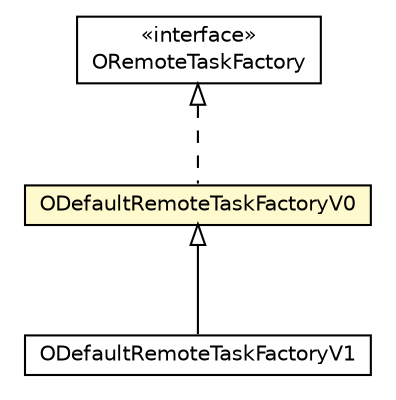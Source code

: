 #!/usr/local/bin/dot
#
# Class diagram 
# Generated by UMLGraph version R5_6-24-gf6e263 (http://www.umlgraph.org/)
#

digraph G {
	edge [fontname="Helvetica",fontsize=10,labelfontname="Helvetica",labelfontsize=10];
	node [fontname="Helvetica",fontsize=10,shape=plaintext];
	nodesep=0.25;
	ranksep=0.5;
	// com.orientechnologies.orient.server.distributed.ORemoteTaskFactory
	c2646072 [label=<<table title="com.orientechnologies.orient.server.distributed.ORemoteTaskFactory" border="0" cellborder="1" cellspacing="0" cellpadding="2" port="p" href="../../ORemoteTaskFactory.html">
		<tr><td><table border="0" cellspacing="0" cellpadding="1">
<tr><td align="center" balign="center"> &#171;interface&#187; </td></tr>
<tr><td align="center" balign="center"> ORemoteTaskFactory </td></tr>
		</table></td></tr>
		</table>>, URL="../../ORemoteTaskFactory.html", fontname="Helvetica", fontcolor="black", fontsize=10.0];
	// com.orientechnologies.orient.server.distributed.impl.task.ODefaultRemoteTaskFactoryV0
	c2646404 [label=<<table title="com.orientechnologies.orient.server.distributed.impl.task.ODefaultRemoteTaskFactoryV0" border="0" cellborder="1" cellspacing="0" cellpadding="2" port="p" bgcolor="lemonChiffon" href="./ODefaultRemoteTaskFactoryV0.html">
		<tr><td><table border="0" cellspacing="0" cellpadding="1">
<tr><td align="center" balign="center"> ODefaultRemoteTaskFactoryV0 </td></tr>
		</table></td></tr>
		</table>>, URL="./ODefaultRemoteTaskFactoryV0.html", fontname="Helvetica", fontcolor="black", fontsize=10.0];
	// com.orientechnologies.orient.server.distributed.impl.task.ODefaultRemoteTaskFactoryV1
	c2646429 [label=<<table title="com.orientechnologies.orient.server.distributed.impl.task.ODefaultRemoteTaskFactoryV1" border="0" cellborder="1" cellspacing="0" cellpadding="2" port="p" href="./ODefaultRemoteTaskFactoryV1.html">
		<tr><td><table border="0" cellspacing="0" cellpadding="1">
<tr><td align="center" balign="center"> ODefaultRemoteTaskFactoryV1 </td></tr>
		</table></td></tr>
		</table>>, URL="./ODefaultRemoteTaskFactoryV1.html", fontname="Helvetica", fontcolor="black", fontsize=10.0];
	//com.orientechnologies.orient.server.distributed.impl.task.ODefaultRemoteTaskFactoryV0 implements com.orientechnologies.orient.server.distributed.ORemoteTaskFactory
	c2646072:p -> c2646404:p [dir=back,arrowtail=empty,style=dashed];
	//com.orientechnologies.orient.server.distributed.impl.task.ODefaultRemoteTaskFactoryV1 extends com.orientechnologies.orient.server.distributed.impl.task.ODefaultRemoteTaskFactoryV0
	c2646404:p -> c2646429:p [dir=back,arrowtail=empty];
}

